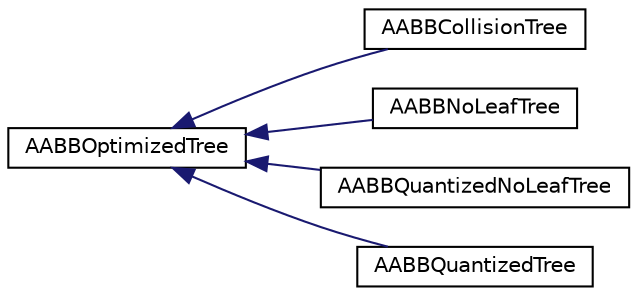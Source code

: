 digraph "Graphical Class Hierarchy"
{
  edge [fontname="Helvetica",fontsize="10",labelfontname="Helvetica",labelfontsize="10"];
  node [fontname="Helvetica",fontsize="10",shape=record];
  rankdir="LR";
  Node1 [label="AABBOptimizedTree",height=0.2,width=0.4,color="black", fillcolor="white", style="filled",URL="$class_a_a_b_b_optimized_tree.html"];
  Node1 -> Node2 [dir="back",color="midnightblue",fontsize="10",style="solid",fontname="Helvetica"];
  Node2 [label="AABBCollisionTree",height=0.2,width=0.4,color="black", fillcolor="white", style="filled",URL="$class_a_a_b_b_collision_tree.html"];
  Node1 -> Node3 [dir="back",color="midnightblue",fontsize="10",style="solid",fontname="Helvetica"];
  Node3 [label="AABBNoLeafTree",height=0.2,width=0.4,color="black", fillcolor="white", style="filled",URL="$class_a_a_b_b_no_leaf_tree.html"];
  Node1 -> Node4 [dir="back",color="midnightblue",fontsize="10",style="solid",fontname="Helvetica"];
  Node4 [label="AABBQuantizedNoLeafTree",height=0.2,width=0.4,color="black", fillcolor="white", style="filled",URL="$class_a_a_b_b_quantized_no_leaf_tree.html"];
  Node1 -> Node5 [dir="back",color="midnightblue",fontsize="10",style="solid",fontname="Helvetica"];
  Node5 [label="AABBQuantizedTree",height=0.2,width=0.4,color="black", fillcolor="white", style="filled",URL="$class_a_a_b_b_quantized_tree.html"];
}
